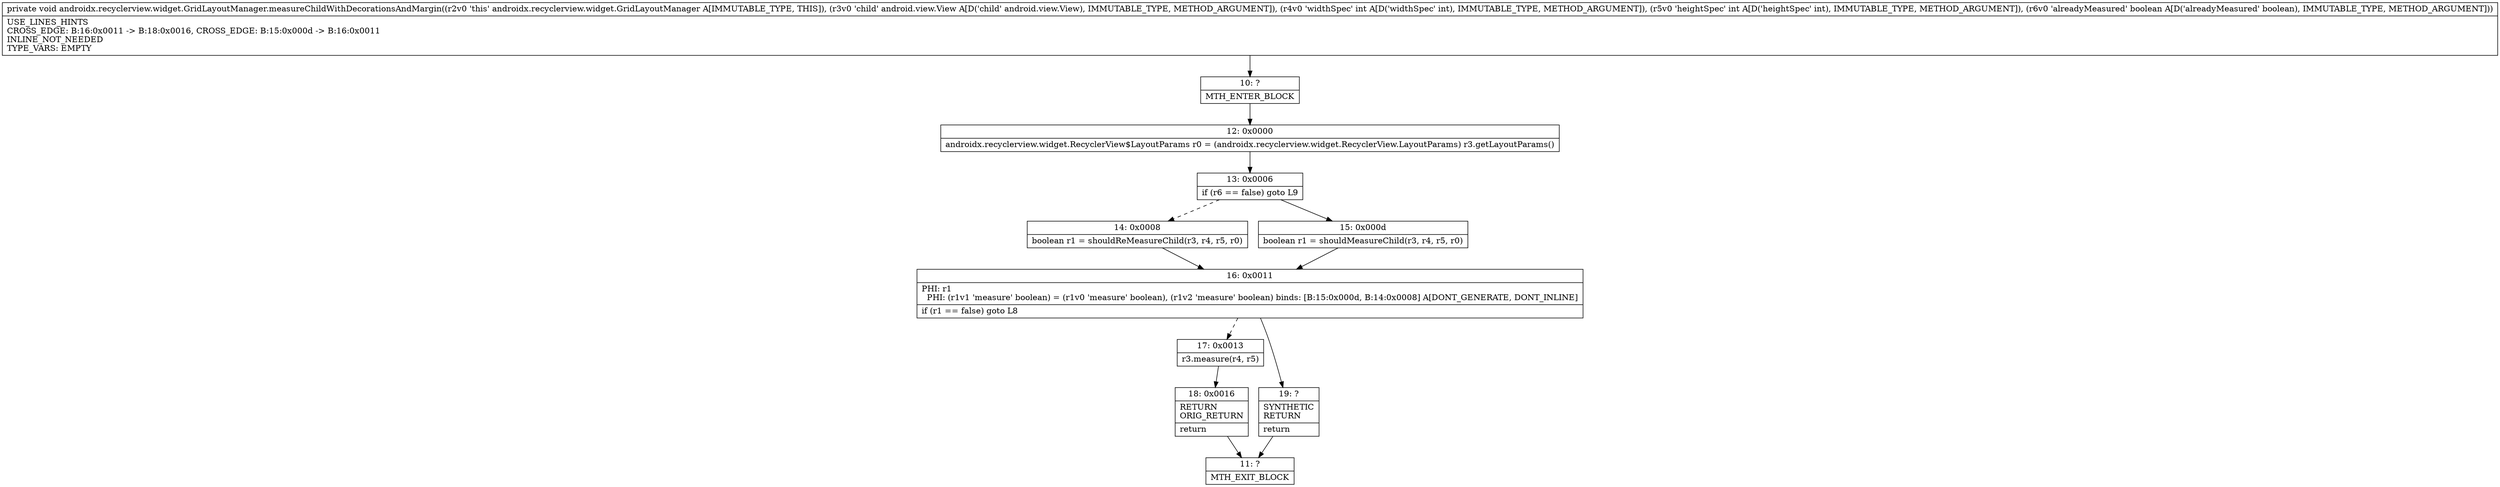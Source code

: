 digraph "CFG forandroidx.recyclerview.widget.GridLayoutManager.measureChildWithDecorationsAndMargin(Landroid\/view\/View;IIZ)V" {
Node_10 [shape=record,label="{10\:\ ?|MTH_ENTER_BLOCK\l}"];
Node_12 [shape=record,label="{12\:\ 0x0000|androidx.recyclerview.widget.RecyclerView$LayoutParams r0 = (androidx.recyclerview.widget.RecyclerView.LayoutParams) r3.getLayoutParams()\l}"];
Node_13 [shape=record,label="{13\:\ 0x0006|if (r6 == false) goto L9\l}"];
Node_14 [shape=record,label="{14\:\ 0x0008|boolean r1 = shouldReMeasureChild(r3, r4, r5, r0)\l}"];
Node_16 [shape=record,label="{16\:\ 0x0011|PHI: r1 \l  PHI: (r1v1 'measure' boolean) = (r1v0 'measure' boolean), (r1v2 'measure' boolean) binds: [B:15:0x000d, B:14:0x0008] A[DONT_GENERATE, DONT_INLINE]\l|if (r1 == false) goto L8\l}"];
Node_17 [shape=record,label="{17\:\ 0x0013|r3.measure(r4, r5)\l}"];
Node_18 [shape=record,label="{18\:\ 0x0016|RETURN\lORIG_RETURN\l|return\l}"];
Node_11 [shape=record,label="{11\:\ ?|MTH_EXIT_BLOCK\l}"];
Node_19 [shape=record,label="{19\:\ ?|SYNTHETIC\lRETURN\l|return\l}"];
Node_15 [shape=record,label="{15\:\ 0x000d|boolean r1 = shouldMeasureChild(r3, r4, r5, r0)\l}"];
MethodNode[shape=record,label="{private void androidx.recyclerview.widget.GridLayoutManager.measureChildWithDecorationsAndMargin((r2v0 'this' androidx.recyclerview.widget.GridLayoutManager A[IMMUTABLE_TYPE, THIS]), (r3v0 'child' android.view.View A[D('child' android.view.View), IMMUTABLE_TYPE, METHOD_ARGUMENT]), (r4v0 'widthSpec' int A[D('widthSpec' int), IMMUTABLE_TYPE, METHOD_ARGUMENT]), (r5v0 'heightSpec' int A[D('heightSpec' int), IMMUTABLE_TYPE, METHOD_ARGUMENT]), (r6v0 'alreadyMeasured' boolean A[D('alreadyMeasured' boolean), IMMUTABLE_TYPE, METHOD_ARGUMENT]))  | USE_LINES_HINTS\lCROSS_EDGE: B:16:0x0011 \-\> B:18:0x0016, CROSS_EDGE: B:15:0x000d \-\> B:16:0x0011\lINLINE_NOT_NEEDED\lTYPE_VARS: EMPTY\l}"];
MethodNode -> Node_10;Node_10 -> Node_12;
Node_12 -> Node_13;
Node_13 -> Node_14[style=dashed];
Node_13 -> Node_15;
Node_14 -> Node_16;
Node_16 -> Node_17[style=dashed];
Node_16 -> Node_19;
Node_17 -> Node_18;
Node_18 -> Node_11;
Node_19 -> Node_11;
Node_15 -> Node_16;
}

